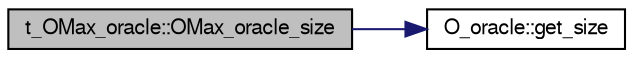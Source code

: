 digraph G
{
  bgcolor="transparent";
  edge [fontname="FreeSans",fontsize="10",labelfontname="FreeSans",labelfontsize="10"];
  node [fontname="FreeSans",fontsize="10",shape=record];
  rankdir=LR;
  Node1 [label="t_OMax_oracle::OMax_oracle_size",height=0.2,width=0.4,color="black", fillcolor="grey75", style="filled" fontcolor="black"];
  Node1 -> Node2 [color="midnightblue",fontsize="10",style="solid",fontname="FreeSans"];
  Node2 [label="O_oracle::get_size",height=0.2,width=0.4,color="black",URL="$class_o__oracle.html#a084597a4f020b5ddadc603881b596d4f",tooltip="Return the current size of FO."];
}
